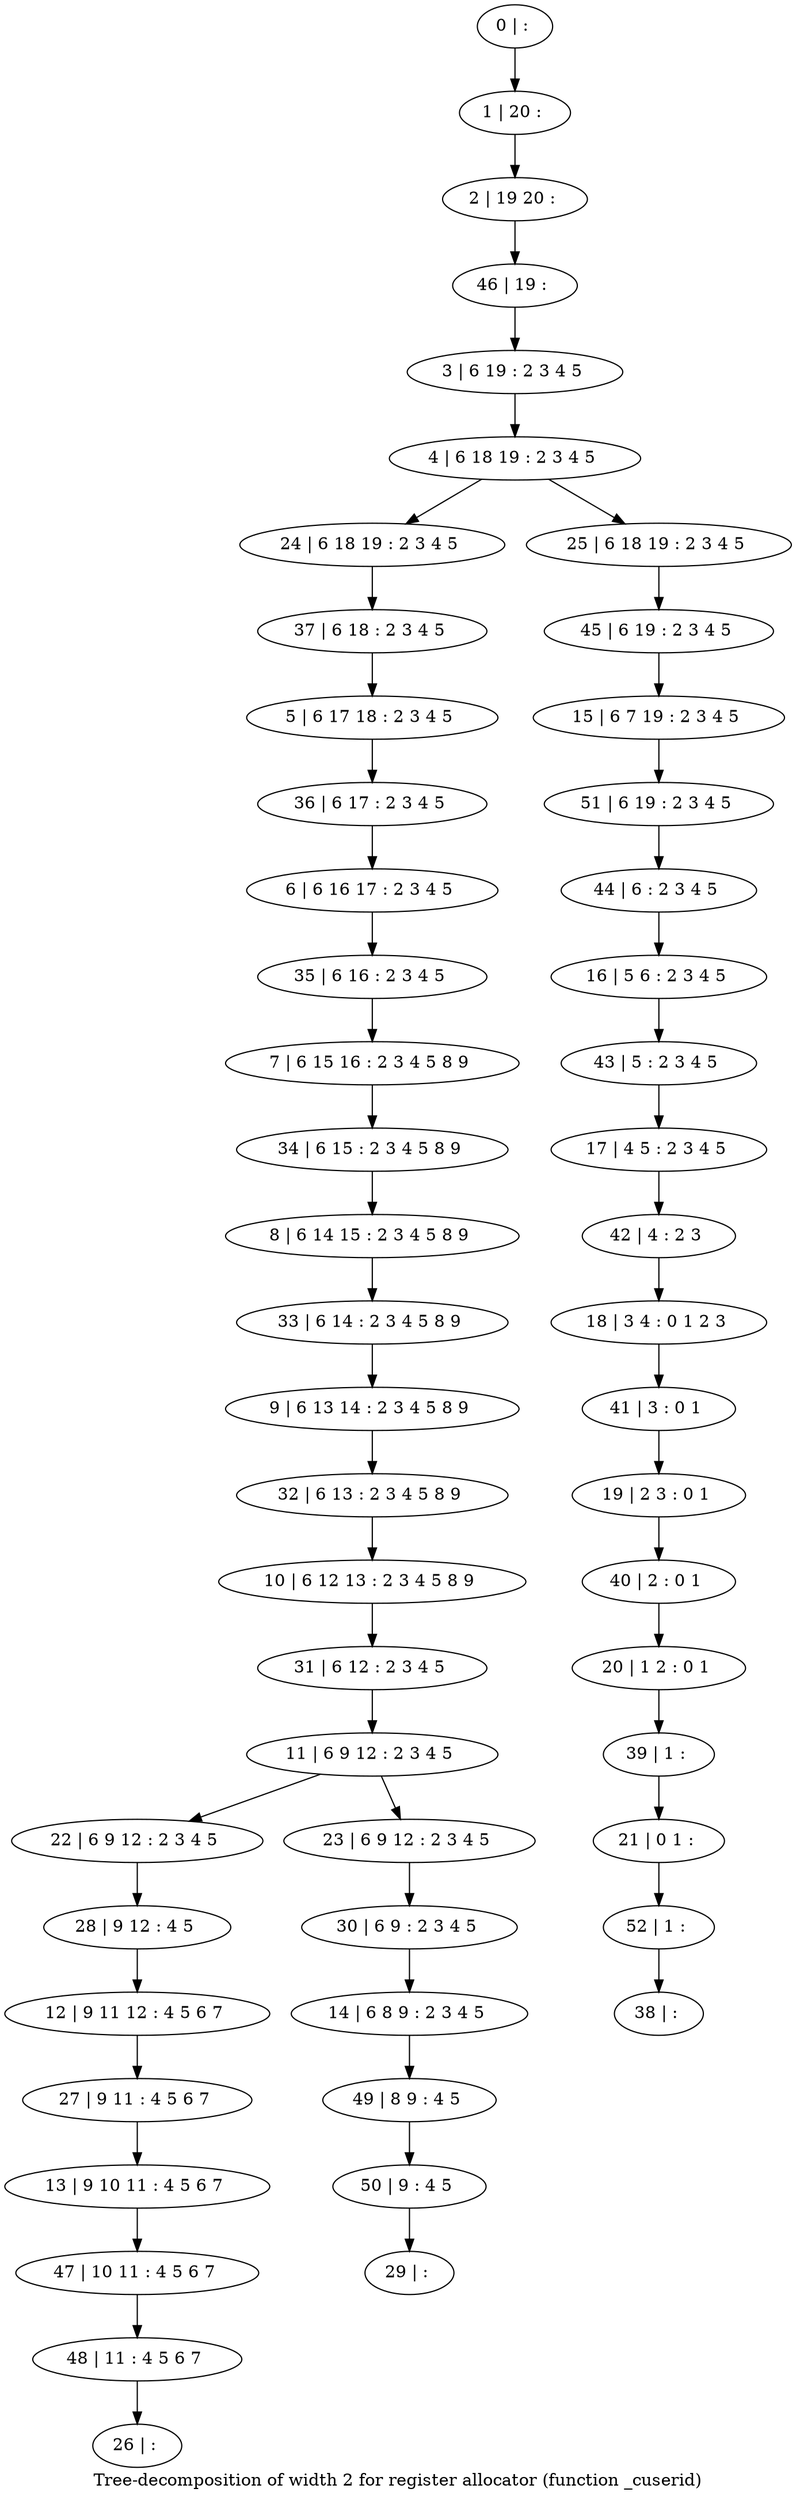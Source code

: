 digraph G {
graph [label="Tree-decomposition of width 2 for register allocator (function _cuserid)"]
0[label="0 | : "];
1[label="1 | 20 : "];
2[label="2 | 19 20 : "];
3[label="3 | 6 19 : 2 3 4 5 "];
4[label="4 | 6 18 19 : 2 3 4 5 "];
5[label="5 | 6 17 18 : 2 3 4 5 "];
6[label="6 | 6 16 17 : 2 3 4 5 "];
7[label="7 | 6 15 16 : 2 3 4 5 8 9 "];
8[label="8 | 6 14 15 : 2 3 4 5 8 9 "];
9[label="9 | 6 13 14 : 2 3 4 5 8 9 "];
10[label="10 | 6 12 13 : 2 3 4 5 8 9 "];
11[label="11 | 6 9 12 : 2 3 4 5 "];
12[label="12 | 9 11 12 : 4 5 6 7 "];
13[label="13 | 9 10 11 : 4 5 6 7 "];
14[label="14 | 6 8 9 : 2 3 4 5 "];
15[label="15 | 6 7 19 : 2 3 4 5 "];
16[label="16 | 5 6 : 2 3 4 5 "];
17[label="17 | 4 5 : 2 3 4 5 "];
18[label="18 | 3 4 : 0 1 2 3 "];
19[label="19 | 2 3 : 0 1 "];
20[label="20 | 1 2 : 0 1 "];
21[label="21 | 0 1 : "];
22[label="22 | 6 9 12 : 2 3 4 5 "];
23[label="23 | 6 9 12 : 2 3 4 5 "];
24[label="24 | 6 18 19 : 2 3 4 5 "];
25[label="25 | 6 18 19 : 2 3 4 5 "];
26[label="26 | : "];
27[label="27 | 9 11 : 4 5 6 7 "];
28[label="28 | 9 12 : 4 5 "];
29[label="29 | : "];
30[label="30 | 6 9 : 2 3 4 5 "];
31[label="31 | 6 12 : 2 3 4 5 "];
32[label="32 | 6 13 : 2 3 4 5 8 9 "];
33[label="33 | 6 14 : 2 3 4 5 8 9 "];
34[label="34 | 6 15 : 2 3 4 5 8 9 "];
35[label="35 | 6 16 : 2 3 4 5 "];
36[label="36 | 6 17 : 2 3 4 5 "];
37[label="37 | 6 18 : 2 3 4 5 "];
38[label="38 | : "];
39[label="39 | 1 : "];
40[label="40 | 2 : 0 1 "];
41[label="41 | 3 : 0 1 "];
42[label="42 | 4 : 2 3 "];
43[label="43 | 5 : 2 3 4 5 "];
44[label="44 | 6 : 2 3 4 5 "];
45[label="45 | 6 19 : 2 3 4 5 "];
46[label="46 | 19 : "];
47[label="47 | 10 11 : 4 5 6 7 "];
48[label="48 | 11 : 4 5 6 7 "];
49[label="49 | 8 9 : 4 5 "];
50[label="50 | 9 : 4 5 "];
51[label="51 | 6 19 : 2 3 4 5 "];
52[label="52 | 1 : "];
0->1 ;
1->2 ;
3->4 ;
11->22 ;
11->23 ;
4->24 ;
4->25 ;
27->13 ;
12->27 ;
28->12 ;
22->28 ;
30->14 ;
23->30 ;
31->11 ;
10->31 ;
32->10 ;
9->32 ;
33->9 ;
8->33 ;
34->8 ;
7->34 ;
35->7 ;
6->35 ;
36->6 ;
5->36 ;
37->5 ;
24->37 ;
39->21 ;
20->39 ;
40->20 ;
19->40 ;
41->19 ;
18->41 ;
42->18 ;
17->42 ;
43->17 ;
16->43 ;
44->16 ;
45->15 ;
25->45 ;
46->3 ;
2->46 ;
13->47 ;
48->26 ;
47->48 ;
14->49 ;
50->29 ;
49->50 ;
51->44 ;
15->51 ;
52->38 ;
21->52 ;
}
